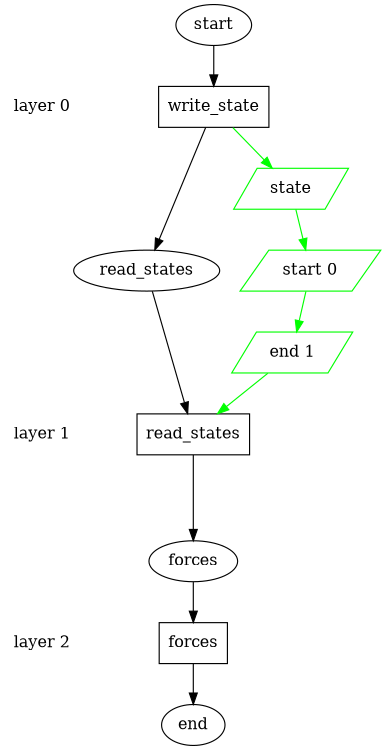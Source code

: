 digraph state_graph {
	rankdir=TB;
	size="8,5;"
	
	/* Layers */
	layer_0 [shape=plaintext, label="layer 0"];
	layer_0_b [style=invis, shape=point];
	layer_0_a [style=invis, shape=point];
	layer_0_b -> layer_0 [style=invis];
	layer_0 -> layer_0_a [style=invis];
	layer_1 [shape=plaintext, label="layer 1"];
	layer_1_b [style=invis, shape=point];
	layer_1_a [style=invis, shape=point];
	layer_1_b -> layer_1 [style=invis];
	layer_1 -> layer_1_a [style=invis];
	layer_0_a -> layer_1_b [style=invis];
	layer_2 [shape=plaintext, label="layer 2"];
	layer_2_b [style=invis, shape=point];
	layer_2_a [style=invis, shape=point];
	layer_2_b -> layer_2 [style=invis];
	layer_2 -> layer_2_a [style=invis];
	layer_1_a -> layer_2_b [style=invis];
	
	/* States */
	Sporo_end [label = "end"]
	Sporo_forces [label = "forces"]
	Sporo_read_states [label = "read_states"]
	Sporo_start [label = "start"]
	
	/* Functions */
	Sporo_write_state_start_read_states [label = "write_state", shape = rect]
	Sporo_read_states_read_states_forces [label = "read_states", shape = rect]
	Sporo_forces_forces_end [label = "forces", shape = rect]
	
	/* Message types */
	state_message [ label = "state" color="#00ff00" shape = parallelogram];
	state_message -> state_message_start_0 [ color="#00ff00" ];
	state_message_start_0 [ label = "start 0" color="#00ff00" shape = parallelogram];
	state_message_start_0 -> state_message_end_0 [ color="#00ff00" ];
	state_message_end_0 [ label = "end 1" color="#00ff00" shape = parallelogram];
	state_message_end_0 -> Sporo_read_states_read_states_forces [ color="#00ff00" label = "" ];
	
	/* Transitions */
	Sporo_start -> Sporo_write_state_start_read_states;
	Sporo_write_state_start_read_states -> Sporo_read_states;
	Sporo_read_states -> Sporo_read_states_read_states_forces;
	Sporo_read_states_read_states_forces -> Sporo_forces;
	Sporo_forces -> Sporo_forces_forces_end;
	Sporo_forces_forces_end -> Sporo_end;
	
	/* Communications */
	Sporo_write_state_start_read_states -> state_message [ color="#00ff00" ];
	{ rank=same; layer_0;  Sporo_write_state_start_read_states; }
	{ rank=same; layer_0_b; }
	{ rank=same; layer_0_a; state_message_start_0; }
	{ rank=same; layer_1;  Sporo_read_states_read_states_forces; }
	{ rank=same; layer_1_b; state_message_end_0; }
	{ rank=same; layer_1_a; }
	{ rank=same; layer_2;  Sporo_forces_forces_end; }
	{ rank=same; layer_2_b; }
	{ rank=same; layer_2_a; }
}